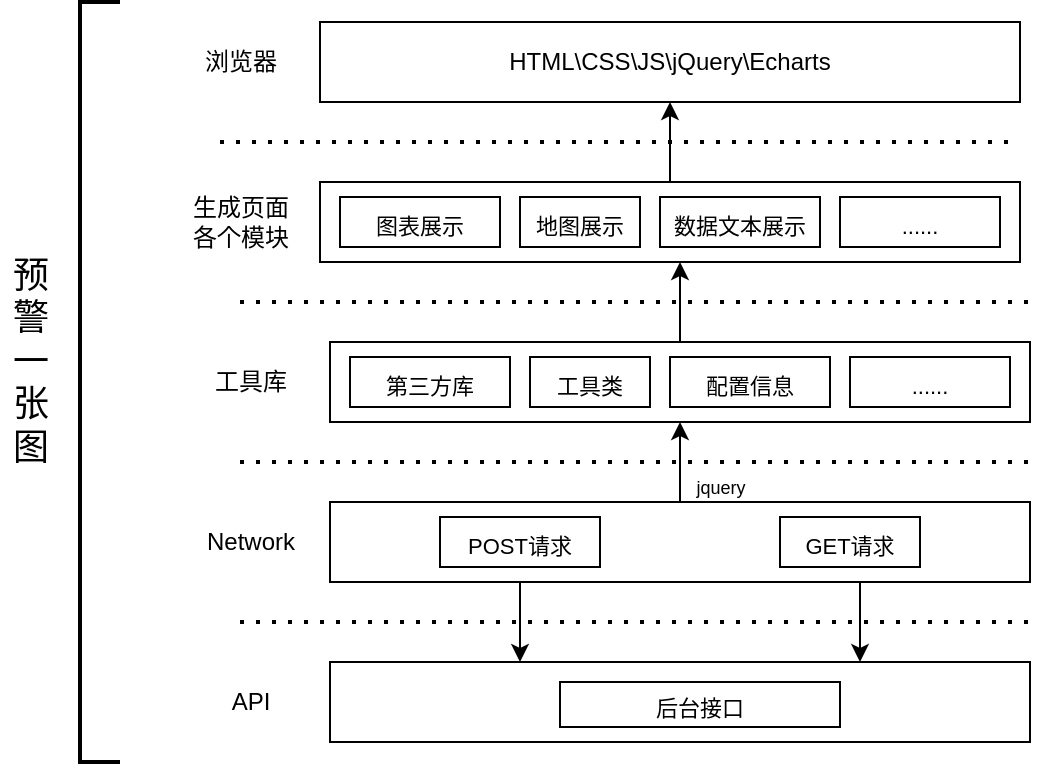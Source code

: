 <mxfile version="13.6.6" type="github">
  <diagram id="3GPW2c9I1NT2b1EZKUmE" name="Page-1">
    <mxGraphModel dx="1185" dy="662" grid="1" gridSize="10" guides="1" tooltips="1" connect="1" arrows="1" fold="1" page="1" pageScale="1" pageWidth="827" pageHeight="1169" math="0" shadow="0">
      <root>
        <mxCell id="0" />
        <mxCell id="1" parent="0" />
        <mxCell id="-MDlwSNwOmf_xlIrgJuO-2" value="" style="strokeWidth=2;html=1;shape=mxgraph.flowchart.annotation_1;align=left;pointerEvents=1;" vertex="1" parent="1">
          <mxGeometry x="90" y="590" width="20" height="380" as="geometry" />
        </mxCell>
        <mxCell id="-MDlwSNwOmf_xlIrgJuO-3" value="预&lt;br style=&quot;font-size: 18px;&quot;&gt;警&lt;br style=&quot;font-size: 18px;&quot;&gt;一&lt;br style=&quot;font-size: 18px;&quot;&gt;张&lt;br style=&quot;font-size: 18px;&quot;&gt;图" style="text;html=1;align=center;verticalAlign=middle;resizable=0;points=[];autosize=1;fontSize=18;" vertex="1" parent="1">
          <mxGeometry x="50" y="710" width="30" height="120" as="geometry" />
        </mxCell>
        <mxCell id="-MDlwSNwOmf_xlIrgJuO-5" value="" style="endArrow=none;dashed=1;html=1;dashPattern=1 3;strokeWidth=2;" edge="1" parent="1">
          <mxGeometry width="50" height="50" relative="1" as="geometry">
            <mxPoint x="160" y="660" as="sourcePoint" />
            <mxPoint x="560" y="660" as="targetPoint" />
          </mxGeometry>
        </mxCell>
        <mxCell id="-MDlwSNwOmf_xlIrgJuO-6" value="HTML\CSS\JS\jQuery\Echarts" style="rounded=0;whiteSpace=wrap;html=1;" vertex="1" parent="1">
          <mxGeometry x="210" y="600" width="350" height="40" as="geometry" />
        </mxCell>
        <mxCell id="-MDlwSNwOmf_xlIrgJuO-7" value="浏览器" style="text;html=1;align=center;verticalAlign=middle;resizable=0;points=[];autosize=1;" vertex="1" parent="1">
          <mxGeometry x="145" y="610" width="50" height="20" as="geometry" />
        </mxCell>
        <mxCell id="-MDlwSNwOmf_xlIrgJuO-8" value="" style="rounded=0;whiteSpace=wrap;html=1;" vertex="1" parent="1">
          <mxGeometry x="210" y="680" width="350" height="40" as="geometry" />
        </mxCell>
        <mxCell id="-MDlwSNwOmf_xlIrgJuO-9" value="生成页面&lt;br&gt;各个模块" style="text;html=1;align=center;verticalAlign=middle;resizable=0;points=[];autosize=1;" vertex="1" parent="1">
          <mxGeometry x="140" y="685" width="60" height="30" as="geometry" />
        </mxCell>
        <mxCell id="-MDlwSNwOmf_xlIrgJuO-10" value="&lt;font style=&quot;font-size: 11px&quot;&gt;图表展示&lt;/font&gt;" style="rounded=0;whiteSpace=wrap;html=1;fontSize=18;" vertex="1" parent="1">
          <mxGeometry x="220" y="687.5" width="80" height="25" as="geometry" />
        </mxCell>
        <mxCell id="-MDlwSNwOmf_xlIrgJuO-11" value="&lt;font style=&quot;font-size: 11px&quot;&gt;地图展示&lt;/font&gt;" style="rounded=0;whiteSpace=wrap;html=1;fontSize=18;" vertex="1" parent="1">
          <mxGeometry x="310" y="687.5" width="60" height="25" as="geometry" />
        </mxCell>
        <mxCell id="-MDlwSNwOmf_xlIrgJuO-12" value="&lt;font style=&quot;font-size: 11px&quot;&gt;数据文本展示&lt;/font&gt;" style="rounded=0;whiteSpace=wrap;html=1;fontSize=18;" vertex="1" parent="1">
          <mxGeometry x="380" y="687.5" width="80" height="25" as="geometry" />
        </mxCell>
        <mxCell id="-MDlwSNwOmf_xlIrgJuO-13" value="&lt;span style=&quot;font-size: 11px&quot;&gt;......&lt;/span&gt;" style="rounded=0;whiteSpace=wrap;html=1;fontSize=18;" vertex="1" parent="1">
          <mxGeometry x="470" y="687.5" width="80" height="25" as="geometry" />
        </mxCell>
        <mxCell id="-MDlwSNwOmf_xlIrgJuO-14" value="" style="endArrow=none;dashed=1;html=1;dashPattern=1 3;strokeWidth=2;" edge="1" parent="1">
          <mxGeometry width="50" height="50" relative="1" as="geometry">
            <mxPoint x="170" y="740" as="sourcePoint" />
            <mxPoint x="570" y="740" as="targetPoint" />
            <Array as="points">
              <mxPoint x="370" y="740" />
            </Array>
          </mxGeometry>
        </mxCell>
        <mxCell id="-MDlwSNwOmf_xlIrgJuO-15" value="" style="rounded=0;whiteSpace=wrap;html=1;" vertex="1" parent="1">
          <mxGeometry x="215" y="760" width="350" height="40" as="geometry" />
        </mxCell>
        <mxCell id="-MDlwSNwOmf_xlIrgJuO-16" value="工具库" style="text;html=1;align=center;verticalAlign=middle;resizable=0;points=[];autosize=1;" vertex="1" parent="1">
          <mxGeometry x="150" y="770" width="50" height="20" as="geometry" />
        </mxCell>
        <mxCell id="-MDlwSNwOmf_xlIrgJuO-17" value="&lt;font style=&quot;font-size: 11px&quot;&gt;第三方库&lt;/font&gt;" style="rounded=0;whiteSpace=wrap;html=1;fontSize=18;" vertex="1" parent="1">
          <mxGeometry x="225" y="767.5" width="80" height="25" as="geometry" />
        </mxCell>
        <mxCell id="-MDlwSNwOmf_xlIrgJuO-18" value="&lt;font style=&quot;font-size: 11px&quot;&gt;工具类&lt;/font&gt;" style="rounded=0;whiteSpace=wrap;html=1;fontSize=18;" vertex="1" parent="1">
          <mxGeometry x="315" y="767.5" width="60" height="25" as="geometry" />
        </mxCell>
        <mxCell id="-MDlwSNwOmf_xlIrgJuO-19" value="&lt;span style=&quot;font-size: 11px&quot;&gt;配置信息&lt;/span&gt;" style="rounded=0;whiteSpace=wrap;html=1;fontSize=18;" vertex="1" parent="1">
          <mxGeometry x="385" y="767.5" width="80" height="25" as="geometry" />
        </mxCell>
        <mxCell id="-MDlwSNwOmf_xlIrgJuO-20" value="&lt;span style=&quot;font-size: 11px&quot;&gt;......&lt;/span&gt;" style="rounded=0;whiteSpace=wrap;html=1;fontSize=18;" vertex="1" parent="1">
          <mxGeometry x="475" y="767.5" width="80" height="25" as="geometry" />
        </mxCell>
        <mxCell id="-MDlwSNwOmf_xlIrgJuO-21" value="" style="endArrow=classic;html=1;fontSize=18;exitX=0.5;exitY=0;exitDx=0;exitDy=0;entryX=0.5;entryY=1;entryDx=0;entryDy=0;" edge="1" parent="1" source="-MDlwSNwOmf_xlIrgJuO-8" target="-MDlwSNwOmf_xlIrgJuO-6">
          <mxGeometry width="50" height="50" relative="1" as="geometry">
            <mxPoint x="400" y="780" as="sourcePoint" />
            <mxPoint x="450" y="730" as="targetPoint" />
          </mxGeometry>
        </mxCell>
        <mxCell id="-MDlwSNwOmf_xlIrgJuO-23" value="" style="endArrow=classic;html=1;fontSize=18;exitX=0.5;exitY=0;exitDx=0;exitDy=0;" edge="1" parent="1" source="-MDlwSNwOmf_xlIrgJuO-15">
          <mxGeometry width="50" height="50" relative="1" as="geometry">
            <mxPoint x="395" y="690" as="sourcePoint" />
            <mxPoint x="390" y="720" as="targetPoint" />
          </mxGeometry>
        </mxCell>
        <mxCell id="-MDlwSNwOmf_xlIrgJuO-24" value="" style="endArrow=none;dashed=1;html=1;dashPattern=1 3;strokeWidth=2;" edge="1" parent="1">
          <mxGeometry width="50" height="50" relative="1" as="geometry">
            <mxPoint x="170" y="820" as="sourcePoint" />
            <mxPoint x="570" y="820" as="targetPoint" />
            <Array as="points">
              <mxPoint x="370" y="820" />
            </Array>
          </mxGeometry>
        </mxCell>
        <mxCell id="-MDlwSNwOmf_xlIrgJuO-31" value="" style="edgeStyle=orthogonalEdgeStyle;rounded=0;orthogonalLoop=1;jettySize=auto;html=1;fontSize=18;entryX=0.5;entryY=1;entryDx=0;entryDy=0;" edge="1" parent="1" source="-MDlwSNwOmf_xlIrgJuO-25" target="-MDlwSNwOmf_xlIrgJuO-15">
          <mxGeometry relative="1" as="geometry" />
        </mxCell>
        <mxCell id="-MDlwSNwOmf_xlIrgJuO-38" value="" style="edgeStyle=orthogonalEdgeStyle;rounded=0;orthogonalLoop=1;jettySize=auto;html=1;fontSize=18;" edge="1" parent="1" source="-MDlwSNwOmf_xlIrgJuO-25" target="-MDlwSNwOmf_xlIrgJuO-34">
          <mxGeometry relative="1" as="geometry">
            <Array as="points">
              <mxPoint x="310" y="890" />
              <mxPoint x="310" y="890" />
            </Array>
          </mxGeometry>
        </mxCell>
        <mxCell id="-MDlwSNwOmf_xlIrgJuO-39" value="" style="edgeStyle=orthogonalEdgeStyle;rounded=0;orthogonalLoop=1;jettySize=auto;html=1;fontSize=18;" edge="1" parent="1" source="-MDlwSNwOmf_xlIrgJuO-25">
          <mxGeometry relative="1" as="geometry">
            <mxPoint x="480" y="920" as="targetPoint" />
            <Array as="points">
              <mxPoint x="480" y="920" />
            </Array>
          </mxGeometry>
        </mxCell>
        <mxCell id="-MDlwSNwOmf_xlIrgJuO-25" value="" style="rounded=0;whiteSpace=wrap;html=1;" vertex="1" parent="1">
          <mxGeometry x="215" y="840" width="350" height="40" as="geometry" />
        </mxCell>
        <mxCell id="-MDlwSNwOmf_xlIrgJuO-26" value="Network" style="text;html=1;align=center;verticalAlign=middle;resizable=0;points=[];autosize=1;" vertex="1" parent="1">
          <mxGeometry x="145" y="850" width="60" height="20" as="geometry" />
        </mxCell>
        <mxCell id="-MDlwSNwOmf_xlIrgJuO-27" value="&lt;font style=&quot;font-size: 11px&quot;&gt;POST请求&lt;/font&gt;" style="rounded=0;whiteSpace=wrap;html=1;fontSize=18;" vertex="1" parent="1">
          <mxGeometry x="270" y="847.5" width="80" height="25" as="geometry" />
        </mxCell>
        <mxCell id="-MDlwSNwOmf_xlIrgJuO-28" value="&lt;font style=&quot;font-size: 11px&quot;&gt;GET请求&lt;/font&gt;" style="rounded=0;whiteSpace=wrap;html=1;fontSize=18;" vertex="1" parent="1">
          <mxGeometry x="440" y="847.5" width="70" height="25" as="geometry" />
        </mxCell>
        <mxCell id="-MDlwSNwOmf_xlIrgJuO-32" value="&lt;font style=&quot;font-size: 9px&quot;&gt;jque&lt;font style=&quot;font-size: 9px&quot;&gt;r&lt;/font&gt;y&lt;/font&gt;" style="text;html=1;align=center;verticalAlign=middle;resizable=0;points=[];autosize=1;fontSize=18;" vertex="1" parent="1">
          <mxGeometry x="385" y="815" width="50" height="30" as="geometry" />
        </mxCell>
        <mxCell id="-MDlwSNwOmf_xlIrgJuO-33" value="" style="endArrow=none;dashed=1;html=1;dashPattern=1 3;strokeWidth=2;" edge="1" parent="1">
          <mxGeometry width="50" height="50" relative="1" as="geometry">
            <mxPoint x="170" y="900" as="sourcePoint" />
            <mxPoint x="570" y="900" as="targetPoint" />
            <Array as="points">
              <mxPoint x="370" y="900" />
            </Array>
          </mxGeometry>
        </mxCell>
        <mxCell id="-MDlwSNwOmf_xlIrgJuO-34" value="" style="rounded=0;whiteSpace=wrap;html=1;" vertex="1" parent="1">
          <mxGeometry x="215" y="920" width="350" height="40" as="geometry" />
        </mxCell>
        <mxCell id="-MDlwSNwOmf_xlIrgJuO-35" value="API" style="text;html=1;align=center;verticalAlign=middle;resizable=0;points=[];autosize=1;" vertex="1" parent="1">
          <mxGeometry x="160" y="930" width="30" height="20" as="geometry" />
        </mxCell>
        <mxCell id="-MDlwSNwOmf_xlIrgJuO-40" value="&lt;span style=&quot;font-size: 11px&quot;&gt;后台接口&lt;/span&gt;" style="rounded=0;whiteSpace=wrap;html=1;fontSize=18;" vertex="1" parent="1">
          <mxGeometry x="330" y="930" width="140" height="22.5" as="geometry" />
        </mxCell>
      </root>
    </mxGraphModel>
  </diagram>
</mxfile>

